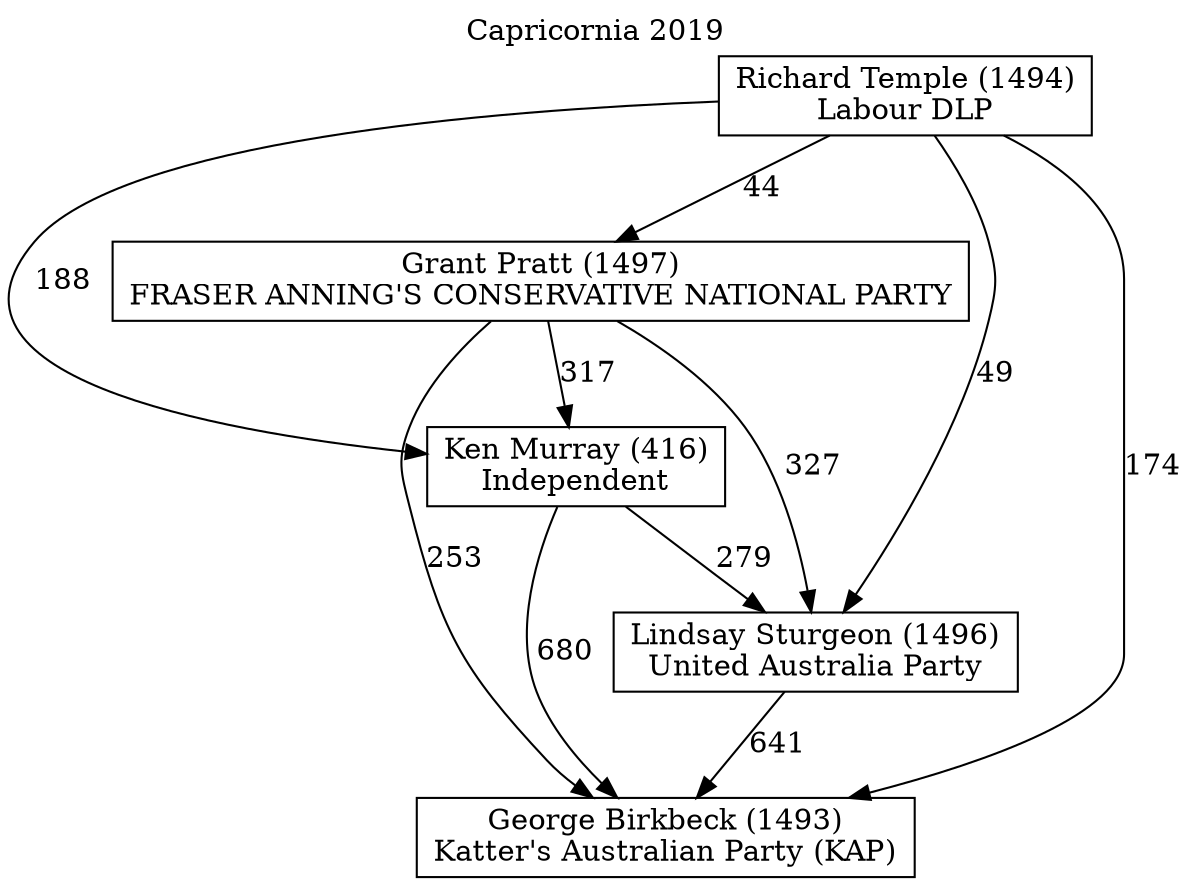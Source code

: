 // House preference flow
digraph "George Birkbeck (1493)_Capricornia_2019" {
	graph [label="Capricornia 2019" labelloc=t mclimit=10]
	node [shape=box]
	"George Birkbeck (1493)" [label="George Birkbeck (1493)
Katter's Australian Party (KAP)"]
	"Lindsay Sturgeon (1496)" [label="Lindsay Sturgeon (1496)
United Australia Party"]
	"Ken Murray (416)" [label="Ken Murray (416)
Independent"]
	"Grant Pratt (1497)" [label="Grant Pratt (1497)
FRASER ANNING'S CONSERVATIVE NATIONAL PARTY"]
	"Richard Temple (1494)" [label="Richard Temple (1494)
Labour DLP"]
	"Lindsay Sturgeon (1496)" -> "George Birkbeck (1493)" [label=641]
	"Ken Murray (416)" -> "Lindsay Sturgeon (1496)" [label=279]
	"Grant Pratt (1497)" -> "Ken Murray (416)" [label=317]
	"Richard Temple (1494)" -> "Grant Pratt (1497)" [label=44]
	"Ken Murray (416)" -> "George Birkbeck (1493)" [label=680]
	"Grant Pratt (1497)" -> "George Birkbeck (1493)" [label=253]
	"Richard Temple (1494)" -> "George Birkbeck (1493)" [label=174]
	"Richard Temple (1494)" -> "Ken Murray (416)" [label=188]
	"Grant Pratt (1497)" -> "Lindsay Sturgeon (1496)" [label=327]
	"Richard Temple (1494)" -> "Lindsay Sturgeon (1496)" [label=49]
}

